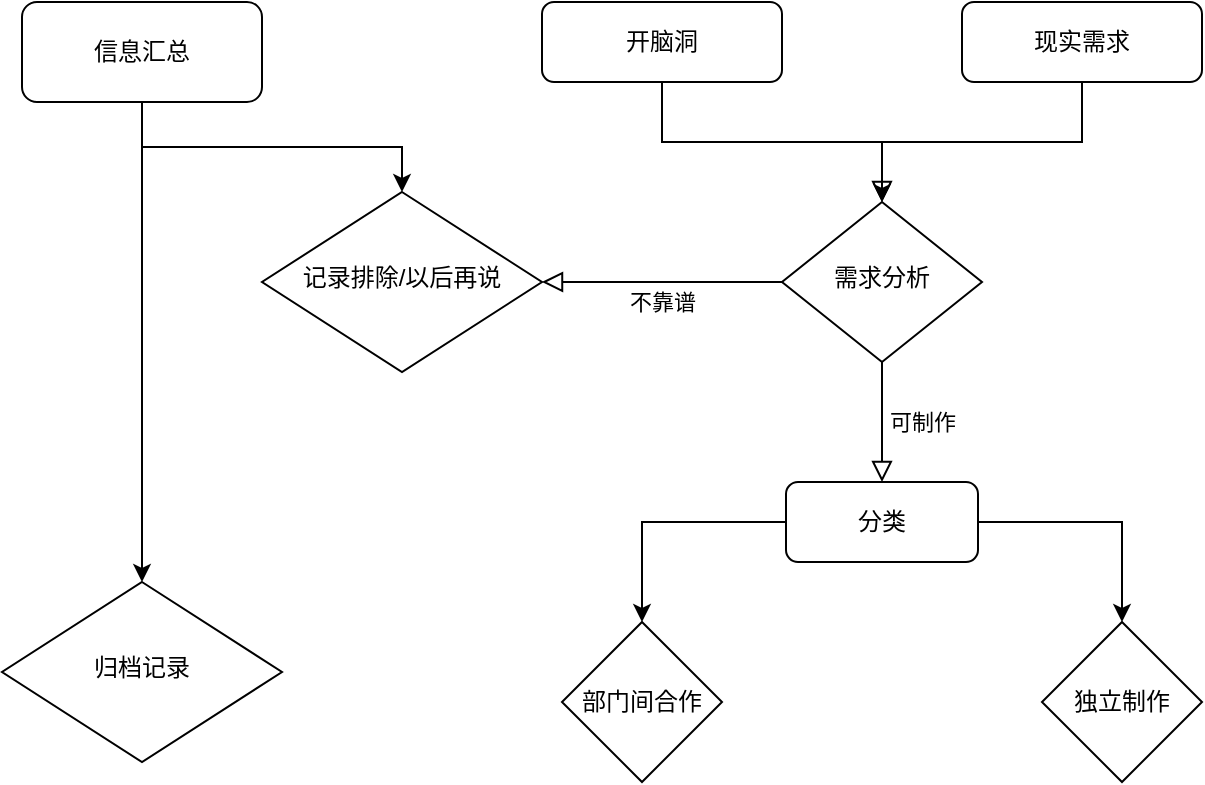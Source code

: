 <mxfile version="18.0.2" type="github">
  <diagram id="C5RBs43oDa-KdzZeNtuy" name="Page-1">
    <mxGraphModel dx="981" dy="487" grid="1" gridSize="10" guides="1" tooltips="1" connect="1" arrows="1" fold="1" page="1" pageScale="1" pageWidth="827" pageHeight="1169" math="0" shadow="0">
      <root>
        <mxCell id="WIyWlLk6GJQsqaUBKTNV-0" />
        <mxCell id="WIyWlLk6GJQsqaUBKTNV-1" parent="WIyWlLk6GJQsqaUBKTNV-0" />
        <mxCell id="WIyWlLk6GJQsqaUBKTNV-2" value="" style="rounded=0;html=1;jettySize=auto;orthogonalLoop=1;fontSize=11;endArrow=block;endFill=0;endSize=8;strokeWidth=1;shadow=0;labelBackgroundColor=none;edgeStyle=orthogonalEdgeStyle;" parent="WIyWlLk6GJQsqaUBKTNV-1" source="WIyWlLk6GJQsqaUBKTNV-3" target="WIyWlLk6GJQsqaUBKTNV-6" edge="1">
          <mxGeometry relative="1" as="geometry" />
        </mxCell>
        <mxCell id="WIyWlLk6GJQsqaUBKTNV-3" value="开脑洞" style="rounded=1;whiteSpace=wrap;html=1;fontSize=12;glass=0;strokeWidth=1;shadow=0;" parent="WIyWlLk6GJQsqaUBKTNV-1" vertex="1">
          <mxGeometry x="300" y="140" width="120" height="40" as="geometry" />
        </mxCell>
        <mxCell id="WIyWlLk6GJQsqaUBKTNV-4" value="可制作" style="rounded=0;html=1;jettySize=auto;orthogonalLoop=1;fontSize=11;endArrow=block;endFill=0;endSize=8;strokeWidth=1;shadow=0;labelBackgroundColor=none;edgeStyle=orthogonalEdgeStyle;" parent="WIyWlLk6GJQsqaUBKTNV-1" source="WIyWlLk6GJQsqaUBKTNV-6" target="TFzFqP1IOuD3I7YB-Ukj-13" edge="1">
          <mxGeometry y="20" relative="1" as="geometry">
            <mxPoint as="offset" />
            <mxPoint x="470" y="370.0" as="targetPoint" />
          </mxGeometry>
        </mxCell>
        <mxCell id="WIyWlLk6GJQsqaUBKTNV-5" value="不靠谱" style="edgeStyle=orthogonalEdgeStyle;rounded=0;html=1;jettySize=auto;orthogonalLoop=1;fontSize=11;endArrow=block;endFill=0;endSize=8;strokeWidth=1;shadow=0;labelBackgroundColor=none;" parent="WIyWlLk6GJQsqaUBKTNV-1" source="WIyWlLk6GJQsqaUBKTNV-6" target="TFzFqP1IOuD3I7YB-Ukj-5" edge="1">
          <mxGeometry y="10" relative="1" as="geometry">
            <mxPoint as="offset" />
            <mxPoint x="350" y="280.0" as="targetPoint" />
          </mxGeometry>
        </mxCell>
        <mxCell id="WIyWlLk6GJQsqaUBKTNV-6" value="需求分析" style="rhombus;whiteSpace=wrap;html=1;shadow=0;fontFamily=Helvetica;fontSize=12;align=center;strokeWidth=1;spacing=6;spacingTop=-4;" parent="WIyWlLk6GJQsqaUBKTNV-1" vertex="1">
          <mxGeometry x="420" y="240" width="100" height="80" as="geometry" />
        </mxCell>
        <mxCell id="TFzFqP1IOuD3I7YB-Ukj-2" style="edgeStyle=orthogonalEdgeStyle;rounded=0;orthogonalLoop=1;jettySize=auto;html=1;entryX=0.5;entryY=0;entryDx=0;entryDy=0;" edge="1" parent="WIyWlLk6GJQsqaUBKTNV-1" source="TFzFqP1IOuD3I7YB-Ukj-0" target="WIyWlLk6GJQsqaUBKTNV-6">
          <mxGeometry relative="1" as="geometry" />
        </mxCell>
        <mxCell id="TFzFqP1IOuD3I7YB-Ukj-0" value="现实需求" style="rounded=1;whiteSpace=wrap;html=1;fontSize=12;glass=0;strokeWidth=1;shadow=0;" vertex="1" parent="WIyWlLk6GJQsqaUBKTNV-1">
          <mxGeometry x="510" y="140" width="120" height="40" as="geometry" />
        </mxCell>
        <mxCell id="TFzFqP1IOuD3I7YB-Ukj-7" style="edgeStyle=orthogonalEdgeStyle;rounded=0;orthogonalLoop=1;jettySize=auto;html=1;" edge="1" parent="WIyWlLk6GJQsqaUBKTNV-1" source="TFzFqP1IOuD3I7YB-Ukj-3" target="TFzFqP1IOuD3I7YB-Ukj-5">
          <mxGeometry relative="1" as="geometry" />
        </mxCell>
        <mxCell id="TFzFqP1IOuD3I7YB-Ukj-17" style="edgeStyle=orthogonalEdgeStyle;rounded=0;orthogonalLoop=1;jettySize=auto;html=1;entryX=0.5;entryY=0;entryDx=0;entryDy=0;" edge="1" parent="WIyWlLk6GJQsqaUBKTNV-1" source="TFzFqP1IOuD3I7YB-Ukj-3" target="TFzFqP1IOuD3I7YB-Ukj-16">
          <mxGeometry relative="1" as="geometry" />
        </mxCell>
        <mxCell id="TFzFqP1IOuD3I7YB-Ukj-3" value="信息汇总" style="rounded=1;whiteSpace=wrap;html=1;fontSize=12;glass=0;strokeWidth=1;shadow=0;" vertex="1" parent="WIyWlLk6GJQsqaUBKTNV-1">
          <mxGeometry x="40" y="140" width="120" height="50" as="geometry" />
        </mxCell>
        <mxCell id="TFzFqP1IOuD3I7YB-Ukj-5" value="记录排除/以后再说" style="rhombus;whiteSpace=wrap;html=1;shadow=0;fontFamily=Helvetica;fontSize=12;align=center;strokeWidth=1;spacing=6;spacingTop=-4;" vertex="1" parent="WIyWlLk6GJQsqaUBKTNV-1">
          <mxGeometry x="160" y="235" width="140" height="90" as="geometry" />
        </mxCell>
        <mxCell id="TFzFqP1IOuD3I7YB-Ukj-11" value="部门间合作" style="rhombus;whiteSpace=wrap;html=1;" vertex="1" parent="WIyWlLk6GJQsqaUBKTNV-1">
          <mxGeometry x="310" y="450" width="80" height="80" as="geometry" />
        </mxCell>
        <mxCell id="TFzFqP1IOuD3I7YB-Ukj-12" value="独立制作" style="rhombus;whiteSpace=wrap;html=1;" vertex="1" parent="WIyWlLk6GJQsqaUBKTNV-1">
          <mxGeometry x="550" y="450" width="80" height="80" as="geometry" />
        </mxCell>
        <mxCell id="TFzFqP1IOuD3I7YB-Ukj-14" style="edgeStyle=orthogonalEdgeStyle;rounded=0;orthogonalLoop=1;jettySize=auto;html=1;" edge="1" parent="WIyWlLk6GJQsqaUBKTNV-1" source="TFzFqP1IOuD3I7YB-Ukj-13" target="TFzFqP1IOuD3I7YB-Ukj-11">
          <mxGeometry relative="1" as="geometry" />
        </mxCell>
        <mxCell id="TFzFqP1IOuD3I7YB-Ukj-15" style="edgeStyle=orthogonalEdgeStyle;rounded=0;orthogonalLoop=1;jettySize=auto;html=1;" edge="1" parent="WIyWlLk6GJQsqaUBKTNV-1" source="TFzFqP1IOuD3I7YB-Ukj-13" target="TFzFqP1IOuD3I7YB-Ukj-12">
          <mxGeometry relative="1" as="geometry" />
        </mxCell>
        <mxCell id="TFzFqP1IOuD3I7YB-Ukj-13" value="分类" style="rounded=1;whiteSpace=wrap;html=1;" vertex="1" parent="WIyWlLk6GJQsqaUBKTNV-1">
          <mxGeometry x="422" y="380" width="96" height="40" as="geometry" />
        </mxCell>
        <mxCell id="TFzFqP1IOuD3I7YB-Ukj-16" value="归档记录" style="rhombus;whiteSpace=wrap;html=1;shadow=0;fontFamily=Helvetica;fontSize=12;align=center;strokeWidth=1;spacing=6;spacingTop=-4;" vertex="1" parent="WIyWlLk6GJQsqaUBKTNV-1">
          <mxGeometry x="30" y="430" width="140" height="90" as="geometry" />
        </mxCell>
      </root>
    </mxGraphModel>
  </diagram>
</mxfile>
